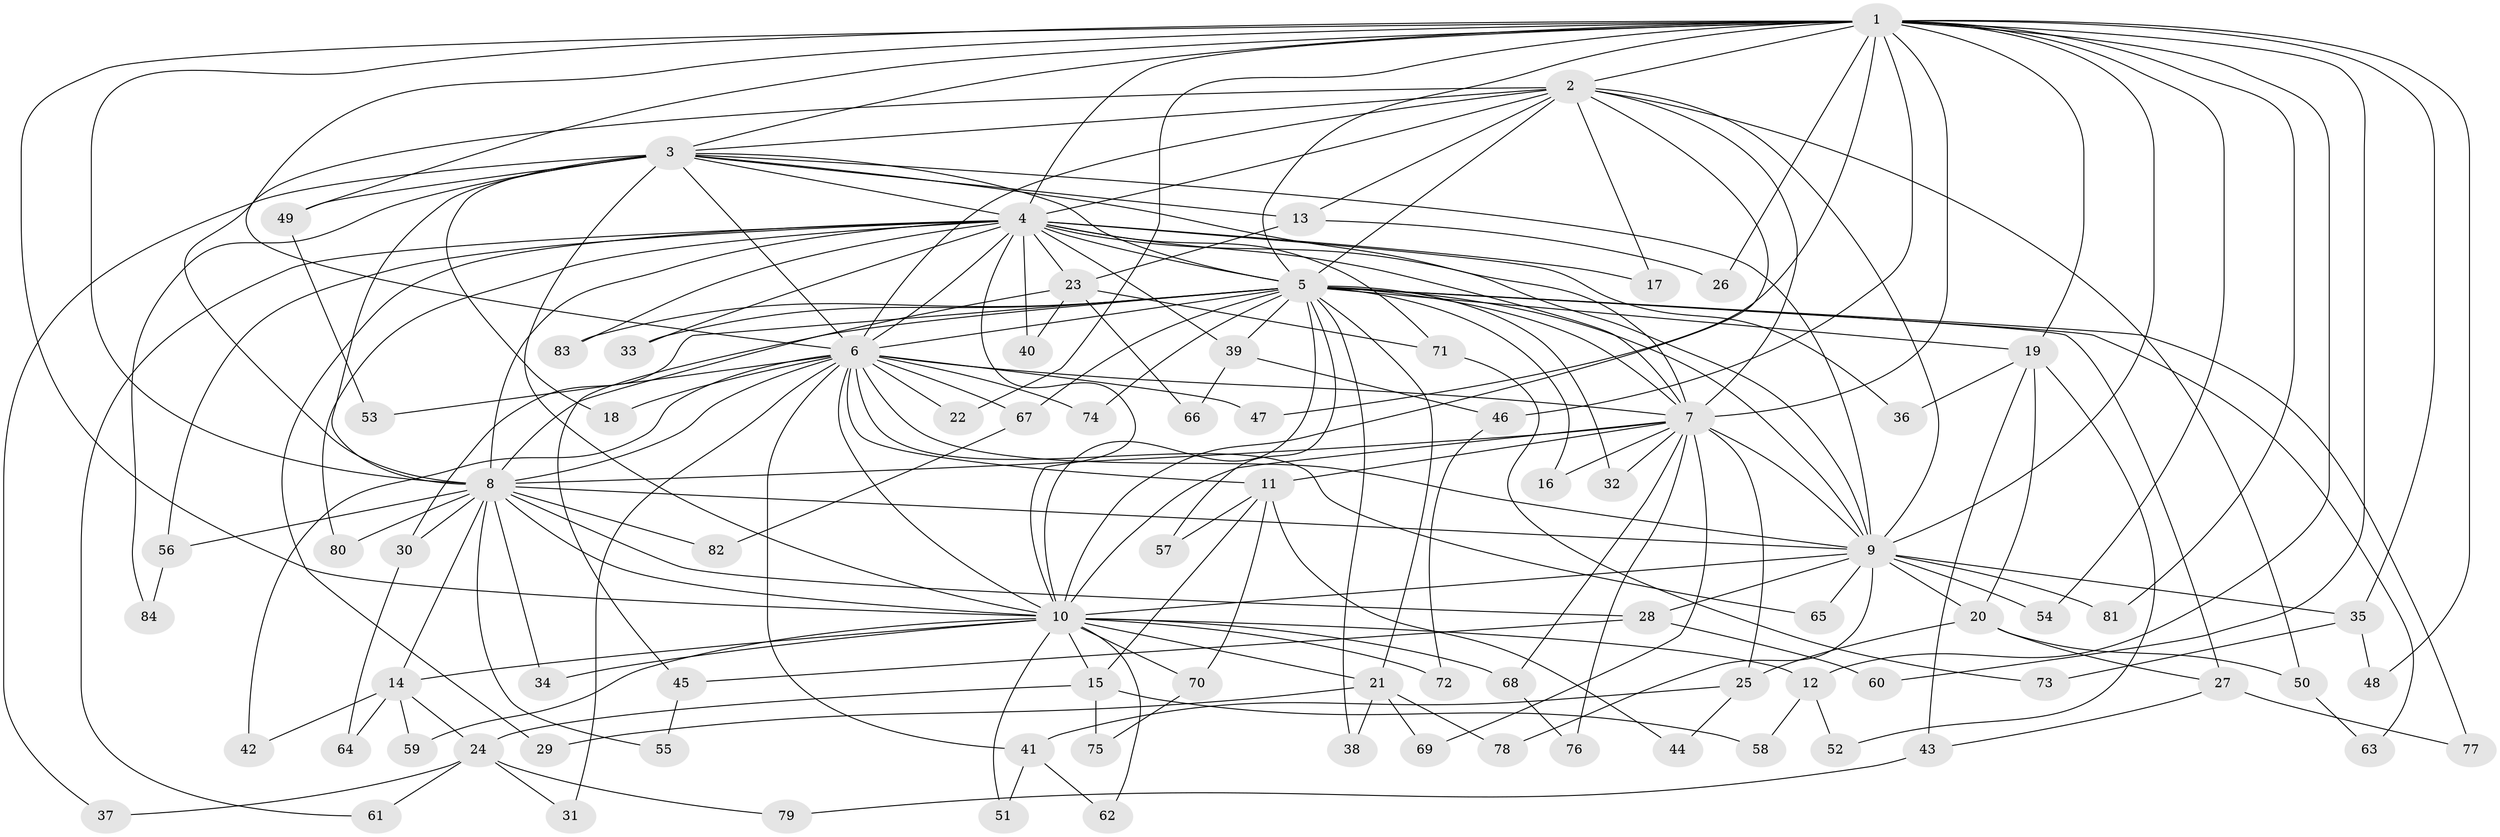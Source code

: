 // coarse degree distribution, {20: 0.016666666666666666, 12: 0.016666666666666666, 23: 0.03333333333333333, 22: 0.016666666666666666, 13: 0.03333333333333333, 16: 0.016666666666666666, 19: 0.016666666666666666, 4: 0.06666666666666667, 5: 0.05, 2: 0.5166666666666667, 6: 0.05, 3: 0.13333333333333333, 1: 0.03333333333333333}
// Generated by graph-tools (version 1.1) at 2025/41/03/06/25 10:41:42]
// undirected, 84 vertices, 193 edges
graph export_dot {
graph [start="1"]
  node [color=gray90,style=filled];
  1;
  2;
  3;
  4;
  5;
  6;
  7;
  8;
  9;
  10;
  11;
  12;
  13;
  14;
  15;
  16;
  17;
  18;
  19;
  20;
  21;
  22;
  23;
  24;
  25;
  26;
  27;
  28;
  29;
  30;
  31;
  32;
  33;
  34;
  35;
  36;
  37;
  38;
  39;
  40;
  41;
  42;
  43;
  44;
  45;
  46;
  47;
  48;
  49;
  50;
  51;
  52;
  53;
  54;
  55;
  56;
  57;
  58;
  59;
  60;
  61;
  62;
  63;
  64;
  65;
  66;
  67;
  68;
  69;
  70;
  71;
  72;
  73;
  74;
  75;
  76;
  77;
  78;
  79;
  80;
  81;
  82;
  83;
  84;
  1 -- 2;
  1 -- 3;
  1 -- 4;
  1 -- 5;
  1 -- 6;
  1 -- 7;
  1 -- 8;
  1 -- 9;
  1 -- 10;
  1 -- 12;
  1 -- 19;
  1 -- 22;
  1 -- 26;
  1 -- 35;
  1 -- 46;
  1 -- 47;
  1 -- 48;
  1 -- 49;
  1 -- 54;
  1 -- 60;
  1 -- 81;
  2 -- 3;
  2 -- 4;
  2 -- 5;
  2 -- 6;
  2 -- 7;
  2 -- 8;
  2 -- 9;
  2 -- 10;
  2 -- 13;
  2 -- 17;
  2 -- 50;
  3 -- 4;
  3 -- 5;
  3 -- 6;
  3 -- 7;
  3 -- 8;
  3 -- 9;
  3 -- 10;
  3 -- 13;
  3 -- 18;
  3 -- 37;
  3 -- 49;
  3 -- 84;
  4 -- 5;
  4 -- 6;
  4 -- 7;
  4 -- 8;
  4 -- 9;
  4 -- 10;
  4 -- 17;
  4 -- 23;
  4 -- 29;
  4 -- 33;
  4 -- 36;
  4 -- 39;
  4 -- 40;
  4 -- 56;
  4 -- 61;
  4 -- 71;
  4 -- 80;
  4 -- 83;
  5 -- 6;
  5 -- 7;
  5 -- 8;
  5 -- 9;
  5 -- 10;
  5 -- 16;
  5 -- 19;
  5 -- 21;
  5 -- 27;
  5 -- 30;
  5 -- 32;
  5 -- 33;
  5 -- 38;
  5 -- 39;
  5 -- 57;
  5 -- 63;
  5 -- 67;
  5 -- 74;
  5 -- 77;
  5 -- 83;
  6 -- 7;
  6 -- 8;
  6 -- 9;
  6 -- 10;
  6 -- 11;
  6 -- 18;
  6 -- 22;
  6 -- 31;
  6 -- 41;
  6 -- 42;
  6 -- 47;
  6 -- 53;
  6 -- 65;
  6 -- 67;
  6 -- 74;
  7 -- 8;
  7 -- 9;
  7 -- 10;
  7 -- 11;
  7 -- 16;
  7 -- 25;
  7 -- 32;
  7 -- 68;
  7 -- 69;
  7 -- 76;
  8 -- 9;
  8 -- 10;
  8 -- 14;
  8 -- 28;
  8 -- 30;
  8 -- 34;
  8 -- 55;
  8 -- 56;
  8 -- 80;
  8 -- 82;
  9 -- 10;
  9 -- 20;
  9 -- 28;
  9 -- 35;
  9 -- 54;
  9 -- 65;
  9 -- 78;
  9 -- 81;
  10 -- 12;
  10 -- 14;
  10 -- 15;
  10 -- 21;
  10 -- 34;
  10 -- 51;
  10 -- 59;
  10 -- 62;
  10 -- 68;
  10 -- 70;
  10 -- 72;
  11 -- 15;
  11 -- 44;
  11 -- 57;
  11 -- 70;
  12 -- 52;
  12 -- 58;
  13 -- 23;
  13 -- 26;
  14 -- 24;
  14 -- 42;
  14 -- 59;
  14 -- 64;
  15 -- 24;
  15 -- 58;
  15 -- 75;
  19 -- 20;
  19 -- 36;
  19 -- 43;
  19 -- 52;
  20 -- 25;
  20 -- 27;
  20 -- 50;
  21 -- 29;
  21 -- 38;
  21 -- 69;
  21 -- 78;
  23 -- 40;
  23 -- 45;
  23 -- 66;
  23 -- 71;
  24 -- 31;
  24 -- 37;
  24 -- 61;
  24 -- 79;
  25 -- 41;
  25 -- 44;
  27 -- 43;
  27 -- 77;
  28 -- 45;
  28 -- 60;
  30 -- 64;
  35 -- 48;
  35 -- 73;
  39 -- 46;
  39 -- 66;
  41 -- 51;
  41 -- 62;
  43 -- 79;
  45 -- 55;
  46 -- 72;
  49 -- 53;
  50 -- 63;
  56 -- 84;
  67 -- 82;
  68 -- 76;
  70 -- 75;
  71 -- 73;
}
